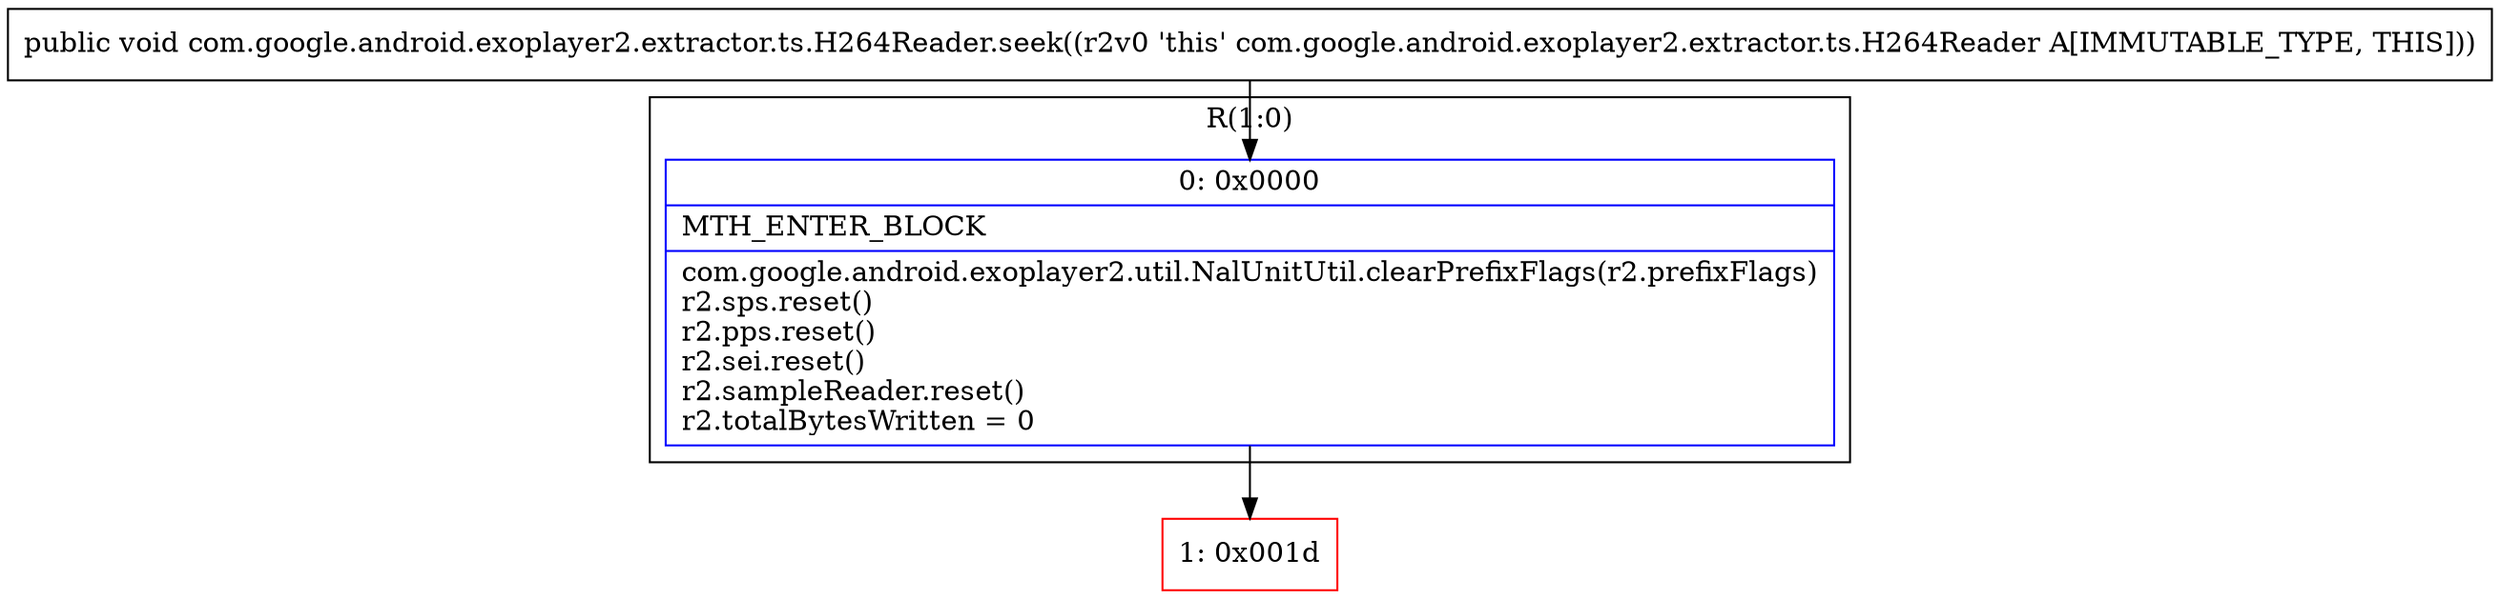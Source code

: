 digraph "CFG forcom.google.android.exoplayer2.extractor.ts.H264Reader.seek()V" {
subgraph cluster_Region_2105257908 {
label = "R(1:0)";
node [shape=record,color=blue];
Node_0 [shape=record,label="{0\:\ 0x0000|MTH_ENTER_BLOCK\l|com.google.android.exoplayer2.util.NalUnitUtil.clearPrefixFlags(r2.prefixFlags)\lr2.sps.reset()\lr2.pps.reset()\lr2.sei.reset()\lr2.sampleReader.reset()\lr2.totalBytesWritten = 0\l}"];
}
Node_1 [shape=record,color=red,label="{1\:\ 0x001d}"];
MethodNode[shape=record,label="{public void com.google.android.exoplayer2.extractor.ts.H264Reader.seek((r2v0 'this' com.google.android.exoplayer2.extractor.ts.H264Reader A[IMMUTABLE_TYPE, THIS])) }"];
MethodNode -> Node_0;
Node_0 -> Node_1;
}

